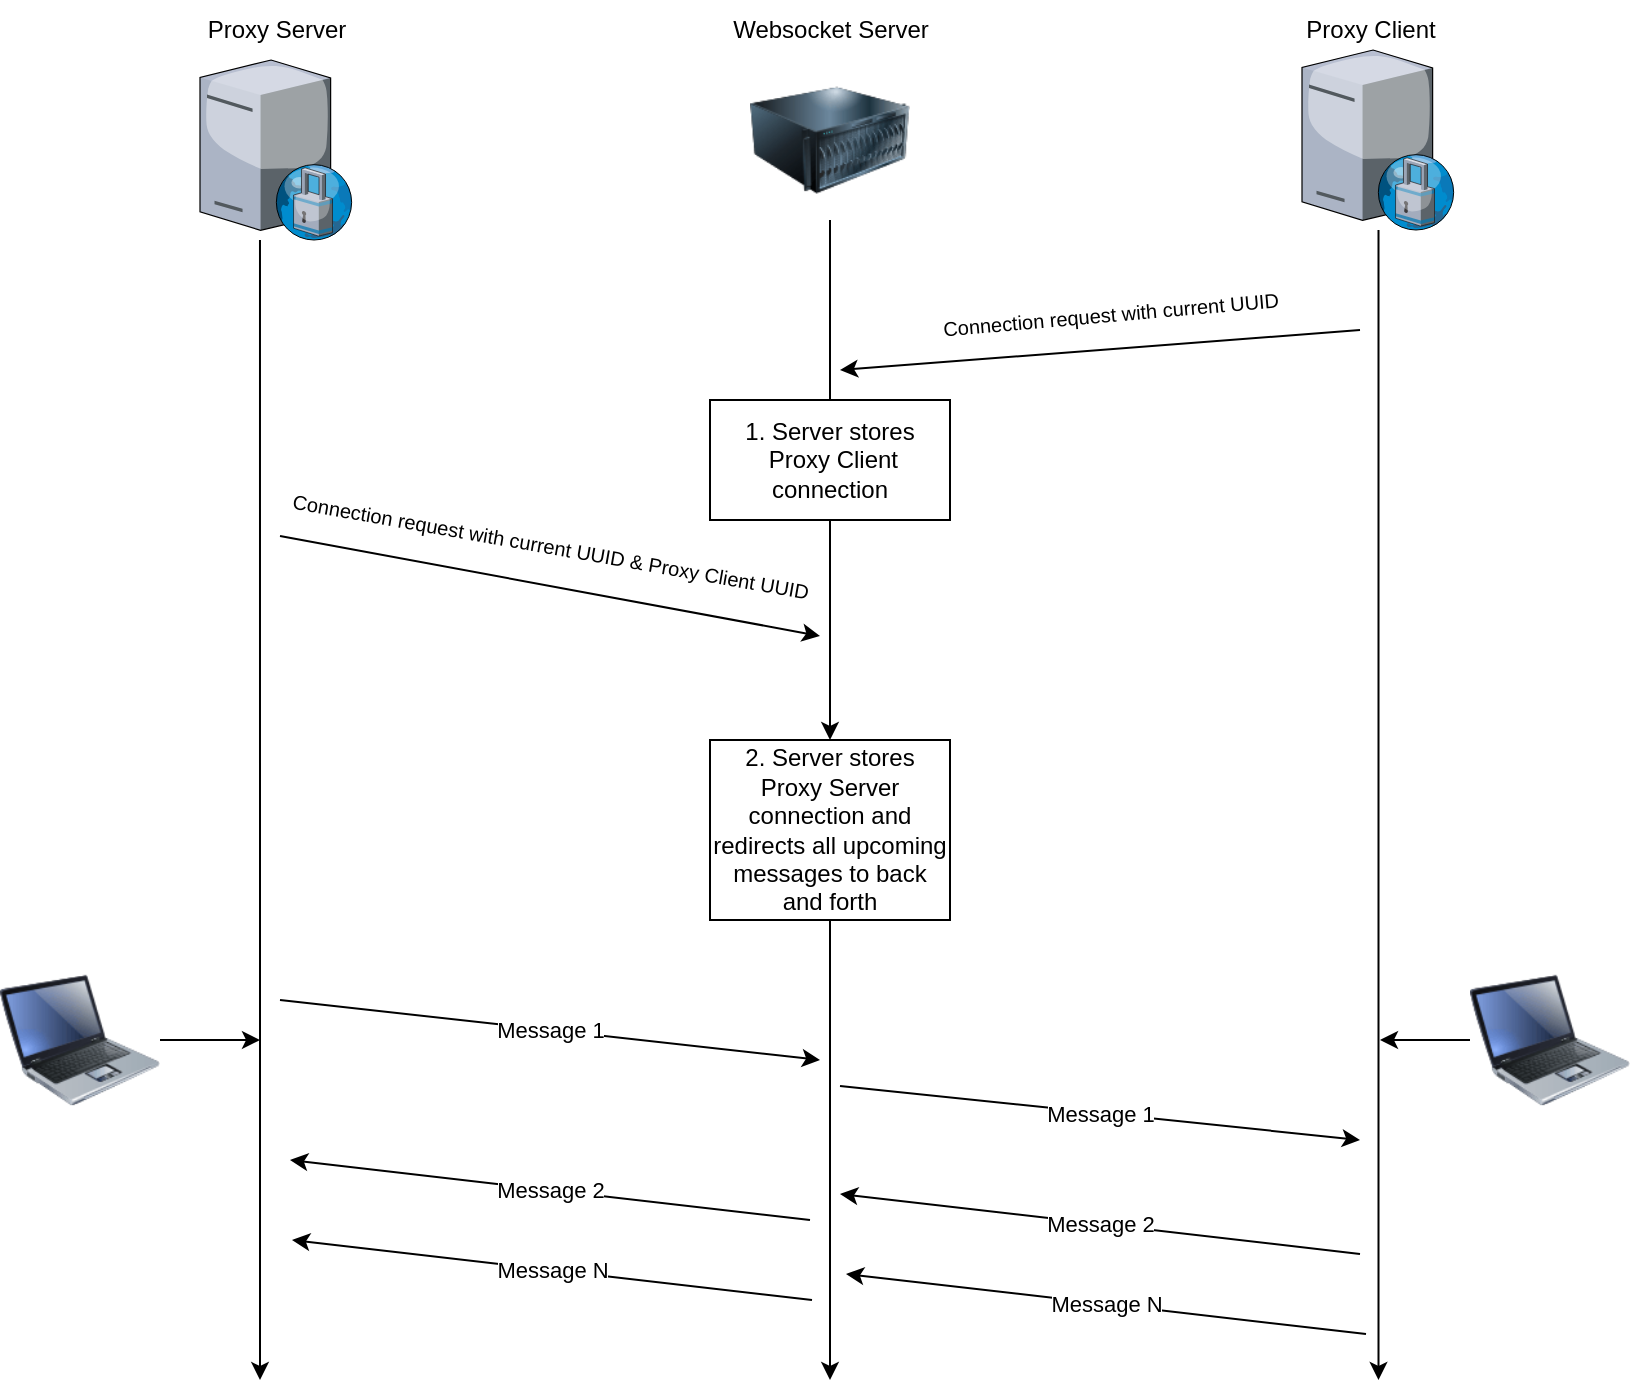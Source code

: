 <mxfile version="21.2.1" type="github">
  <diagram name="Page-1" id="dr6T8ekn_CmlX9sgDNha">
    <mxGraphModel dx="1434" dy="775" grid="1" gridSize="10" guides="1" tooltips="1" connect="1" arrows="1" fold="1" page="1" pageScale="1" pageWidth="850" pageHeight="1100" math="0" shadow="0">
      <root>
        <mxCell id="0" />
        <mxCell id="1" parent="0" />
        <mxCell id="ceJRhMyYK9NuQH_3p3k0-3" style="edgeStyle=orthogonalEdgeStyle;rounded=0;orthogonalLoop=1;jettySize=auto;html=1;" edge="1" parent="1" source="ceJRhMyYK9NuQH_3p3k0-19">
          <mxGeometry relative="1" as="geometry">
            <mxPoint x="425" y="780" as="targetPoint" />
          </mxGeometry>
        </mxCell>
        <mxCell id="ceJRhMyYK9NuQH_3p3k0-1" value="" style="image;html=1;image=img/lib/clip_art/computers/Server_128x128.png" vertex="1" parent="1">
          <mxGeometry x="385" y="120" width="80" height="80" as="geometry" />
        </mxCell>
        <mxCell id="ceJRhMyYK9NuQH_3p3k0-4" style="edgeStyle=orthogonalEdgeStyle;rounded=0;orthogonalLoop=1;jettySize=auto;html=1;exitX=0.392;exitY=1;exitDx=0;exitDy=0;exitPerimeter=0;" edge="1" parent="1" source="ceJRhMyYK9NuQH_3p3k0-36">
          <mxGeometry relative="1" as="geometry">
            <mxPoint x="140" y="780" as="targetPoint" />
            <mxPoint x="200" y="170" as="sourcePoint" />
          </mxGeometry>
        </mxCell>
        <mxCell id="ceJRhMyYK9NuQH_3p3k0-42" style="edgeStyle=orthogonalEdgeStyle;rounded=0;orthogonalLoop=1;jettySize=auto;html=1;" edge="1" parent="1" source="ceJRhMyYK9NuQH_3p3k0-2">
          <mxGeometry relative="1" as="geometry">
            <mxPoint x="140" y="610" as="targetPoint" />
          </mxGeometry>
        </mxCell>
        <mxCell id="ceJRhMyYK9NuQH_3p3k0-2" value="" style="image;html=1;image=img/lib/clip_art/computers/Laptop_128x128.png" vertex="1" parent="1">
          <mxGeometry x="10" y="570" width="80" height="80" as="geometry" />
        </mxCell>
        <mxCell id="ceJRhMyYK9NuQH_3p3k0-7" value="" style="endArrow=classic;html=1;rounded=0;" edge="1" parent="1">
          <mxGeometry width="50" height="50" relative="1" as="geometry">
            <mxPoint x="150" y="358" as="sourcePoint" />
            <mxPoint x="420" y="408" as="targetPoint" />
          </mxGeometry>
        </mxCell>
        <mxCell id="ceJRhMyYK9NuQH_3p3k0-8" value="&lt;font style=&quot;font-size: 10px;&quot;&gt;Connection request with current UUID &amp;amp; Proxy Client UUID&lt;/font&gt;" style="text;html=1;align=center;verticalAlign=middle;resizable=0;points=[];autosize=1;strokeColor=none;fillColor=none;rotation=10;" vertex="1" parent="1">
          <mxGeometry x="140" y="348" width="290" height="30" as="geometry" />
        </mxCell>
        <mxCell id="ceJRhMyYK9NuQH_3p3k0-9" value="Proxy Server" style="text;html=1;align=center;verticalAlign=middle;resizable=0;points=[];autosize=1;strokeColor=none;fillColor=none;" vertex="1" parent="1">
          <mxGeometry x="103.25" y="90" width="90" height="30" as="geometry" />
        </mxCell>
        <mxCell id="ceJRhMyYK9NuQH_3p3k0-10" value="Websocket Server" style="text;html=1;align=center;verticalAlign=middle;resizable=0;points=[];autosize=1;strokeColor=none;fillColor=none;" vertex="1" parent="1">
          <mxGeometry x="365" y="90" width="120" height="30" as="geometry" />
        </mxCell>
        <mxCell id="ceJRhMyYK9NuQH_3p3k0-43" style="edgeStyle=orthogonalEdgeStyle;rounded=0;orthogonalLoop=1;jettySize=auto;html=1;" edge="1" parent="1" source="ceJRhMyYK9NuQH_3p3k0-11">
          <mxGeometry relative="1" as="geometry">
            <mxPoint x="700" y="610" as="targetPoint" />
          </mxGeometry>
        </mxCell>
        <mxCell id="ceJRhMyYK9NuQH_3p3k0-11" value="" style="image;html=1;image=img/lib/clip_art/computers/Laptop_128x128.png" vertex="1" parent="1">
          <mxGeometry x="745" y="570" width="80" height="80" as="geometry" />
        </mxCell>
        <mxCell id="ceJRhMyYK9NuQH_3p3k0-13" value="Proxy Client" style="text;html=1;align=center;verticalAlign=middle;resizable=0;points=[];autosize=1;strokeColor=none;fillColor=none;" vertex="1" parent="1">
          <mxGeometry x="650" y="90" width="90" height="30" as="geometry" />
        </mxCell>
        <mxCell id="ceJRhMyYK9NuQH_3p3k0-14" value="&lt;font style=&quot;font-size: 10px;&quot;&gt;Connection request with current UUID&lt;/font&gt;" style="text;html=1;align=center;verticalAlign=middle;resizable=0;points=[];autosize=1;strokeColor=none;fillColor=none;rotation=-5;" vertex="1" parent="1">
          <mxGeometry x="470" y="232" width="190" height="30" as="geometry" />
        </mxCell>
        <mxCell id="ceJRhMyYK9NuQH_3p3k0-15" value="" style="endArrow=classic;html=1;rounded=0;" edge="1" parent="1">
          <mxGeometry width="50" height="50" relative="1" as="geometry">
            <mxPoint x="690" y="255" as="sourcePoint" />
            <mxPoint x="430" y="275" as="targetPoint" />
          </mxGeometry>
        </mxCell>
        <mxCell id="ceJRhMyYK9NuQH_3p3k0-20" value="" style="edgeStyle=orthogonalEdgeStyle;rounded=0;orthogonalLoop=1;jettySize=auto;html=1;" edge="1" parent="1" source="ceJRhMyYK9NuQH_3p3k0-1" target="ceJRhMyYK9NuQH_3p3k0-19">
          <mxGeometry relative="1" as="geometry">
            <mxPoint x="425" y="780" as="targetPoint" />
            <mxPoint x="425" y="200" as="sourcePoint" />
          </mxGeometry>
        </mxCell>
        <mxCell id="ceJRhMyYK9NuQH_3p3k0-18" value="1. Server stores&lt;br&gt;&amp;nbsp;Proxy Client connection" style="rounded=0;whiteSpace=wrap;html=1;" vertex="1" parent="1">
          <mxGeometry x="365" y="290" width="120" height="60" as="geometry" />
        </mxCell>
        <mxCell id="ceJRhMyYK9NuQH_3p3k0-19" value="2. Server stores Proxy Server connection and redirects all upcoming messages to back and forth" style="rounded=0;whiteSpace=wrap;html=1;" vertex="1" parent="1">
          <mxGeometry x="365" y="460" width="120" height="90" as="geometry" />
        </mxCell>
        <mxCell id="ceJRhMyYK9NuQH_3p3k0-22" value="" style="endArrow=classic;html=1;rounded=0;" edge="1" parent="1">
          <mxGeometry relative="1" as="geometry">
            <mxPoint x="150" y="590" as="sourcePoint" />
            <mxPoint x="420" y="620" as="targetPoint" />
          </mxGeometry>
        </mxCell>
        <mxCell id="ceJRhMyYK9NuQH_3p3k0-23" value="Message 1" style="edgeLabel;resizable=0;html=1;align=center;verticalAlign=middle;" connectable="0" vertex="1" parent="ceJRhMyYK9NuQH_3p3k0-22">
          <mxGeometry relative="1" as="geometry" />
        </mxCell>
        <mxCell id="ceJRhMyYK9NuQH_3p3k0-24" value="" style="endArrow=classic;html=1;rounded=0;" edge="1" parent="1">
          <mxGeometry relative="1" as="geometry">
            <mxPoint x="430" y="633" as="sourcePoint" />
            <mxPoint x="690" y="660" as="targetPoint" />
          </mxGeometry>
        </mxCell>
        <mxCell id="ceJRhMyYK9NuQH_3p3k0-25" value="Message 1" style="edgeLabel;resizable=0;html=1;align=center;verticalAlign=middle;" connectable="0" vertex="1" parent="ceJRhMyYK9NuQH_3p3k0-24">
          <mxGeometry relative="1" as="geometry" />
        </mxCell>
        <mxCell id="ceJRhMyYK9NuQH_3p3k0-28" value="" style="endArrow=classic;html=1;rounded=0;" edge="1" parent="1">
          <mxGeometry relative="1" as="geometry">
            <mxPoint x="690" y="717" as="sourcePoint" />
            <mxPoint x="430" y="687" as="targetPoint" />
          </mxGeometry>
        </mxCell>
        <mxCell id="ceJRhMyYK9NuQH_3p3k0-29" value="Message 2" style="edgeLabel;resizable=0;html=1;align=center;verticalAlign=middle;" connectable="0" vertex="1" parent="ceJRhMyYK9NuQH_3p3k0-28">
          <mxGeometry relative="1" as="geometry" />
        </mxCell>
        <mxCell id="ceJRhMyYK9NuQH_3p3k0-30" value="" style="endArrow=classic;html=1;rounded=0;" edge="1" parent="1">
          <mxGeometry relative="1" as="geometry">
            <mxPoint x="415" y="700" as="sourcePoint" />
            <mxPoint x="155" y="670" as="targetPoint" />
          </mxGeometry>
        </mxCell>
        <mxCell id="ceJRhMyYK9NuQH_3p3k0-31" value="Message 2" style="edgeLabel;resizable=0;html=1;align=center;verticalAlign=middle;" connectable="0" vertex="1" parent="ceJRhMyYK9NuQH_3p3k0-30">
          <mxGeometry relative="1" as="geometry" />
        </mxCell>
        <mxCell id="ceJRhMyYK9NuQH_3p3k0-32" value="" style="endArrow=classic;html=1;rounded=0;" edge="1" parent="1">
          <mxGeometry relative="1" as="geometry">
            <mxPoint x="416" y="740" as="sourcePoint" />
            <mxPoint x="156" y="710" as="targetPoint" />
          </mxGeometry>
        </mxCell>
        <mxCell id="ceJRhMyYK9NuQH_3p3k0-33" value="Message N" style="edgeLabel;resizable=0;html=1;align=center;verticalAlign=middle;" connectable="0" vertex="1" parent="ceJRhMyYK9NuQH_3p3k0-32">
          <mxGeometry relative="1" as="geometry" />
        </mxCell>
        <mxCell id="ceJRhMyYK9NuQH_3p3k0-34" value="" style="endArrow=classic;html=1;rounded=0;" edge="1" parent="1">
          <mxGeometry relative="1" as="geometry">
            <mxPoint x="693" y="757" as="sourcePoint" />
            <mxPoint x="433" y="727" as="targetPoint" />
          </mxGeometry>
        </mxCell>
        <mxCell id="ceJRhMyYK9NuQH_3p3k0-35" value="Message N" style="edgeLabel;resizable=0;html=1;align=center;verticalAlign=middle;" connectable="0" vertex="1" parent="ceJRhMyYK9NuQH_3p3k0-34">
          <mxGeometry relative="1" as="geometry" />
        </mxCell>
        <mxCell id="ceJRhMyYK9NuQH_3p3k0-36" value="" style="verticalLabelPosition=bottom;sketch=0;aspect=fixed;html=1;verticalAlign=top;strokeColor=none;align=center;outlineConnect=0;shape=mxgraph.citrix.proxy_server;" vertex="1" parent="1">
          <mxGeometry x="110" y="120" width="76.5" height="90" as="geometry" />
        </mxCell>
        <mxCell id="ceJRhMyYK9NuQH_3p3k0-39" style="edgeStyle=orthogonalEdgeStyle;rounded=0;orthogonalLoop=1;jettySize=auto;html=1;" edge="1" parent="1" source="ceJRhMyYK9NuQH_3p3k0-37">
          <mxGeometry relative="1" as="geometry">
            <mxPoint x="699.25" y="780" as="targetPoint" />
          </mxGeometry>
        </mxCell>
        <mxCell id="ceJRhMyYK9NuQH_3p3k0-37" value="" style="verticalLabelPosition=bottom;sketch=0;aspect=fixed;html=1;verticalAlign=top;strokeColor=none;align=center;outlineConnect=0;shape=mxgraph.citrix.proxy_server;" vertex="1" parent="1">
          <mxGeometry x="661" y="115" width="76.5" height="90" as="geometry" />
        </mxCell>
      </root>
    </mxGraphModel>
  </diagram>
</mxfile>
